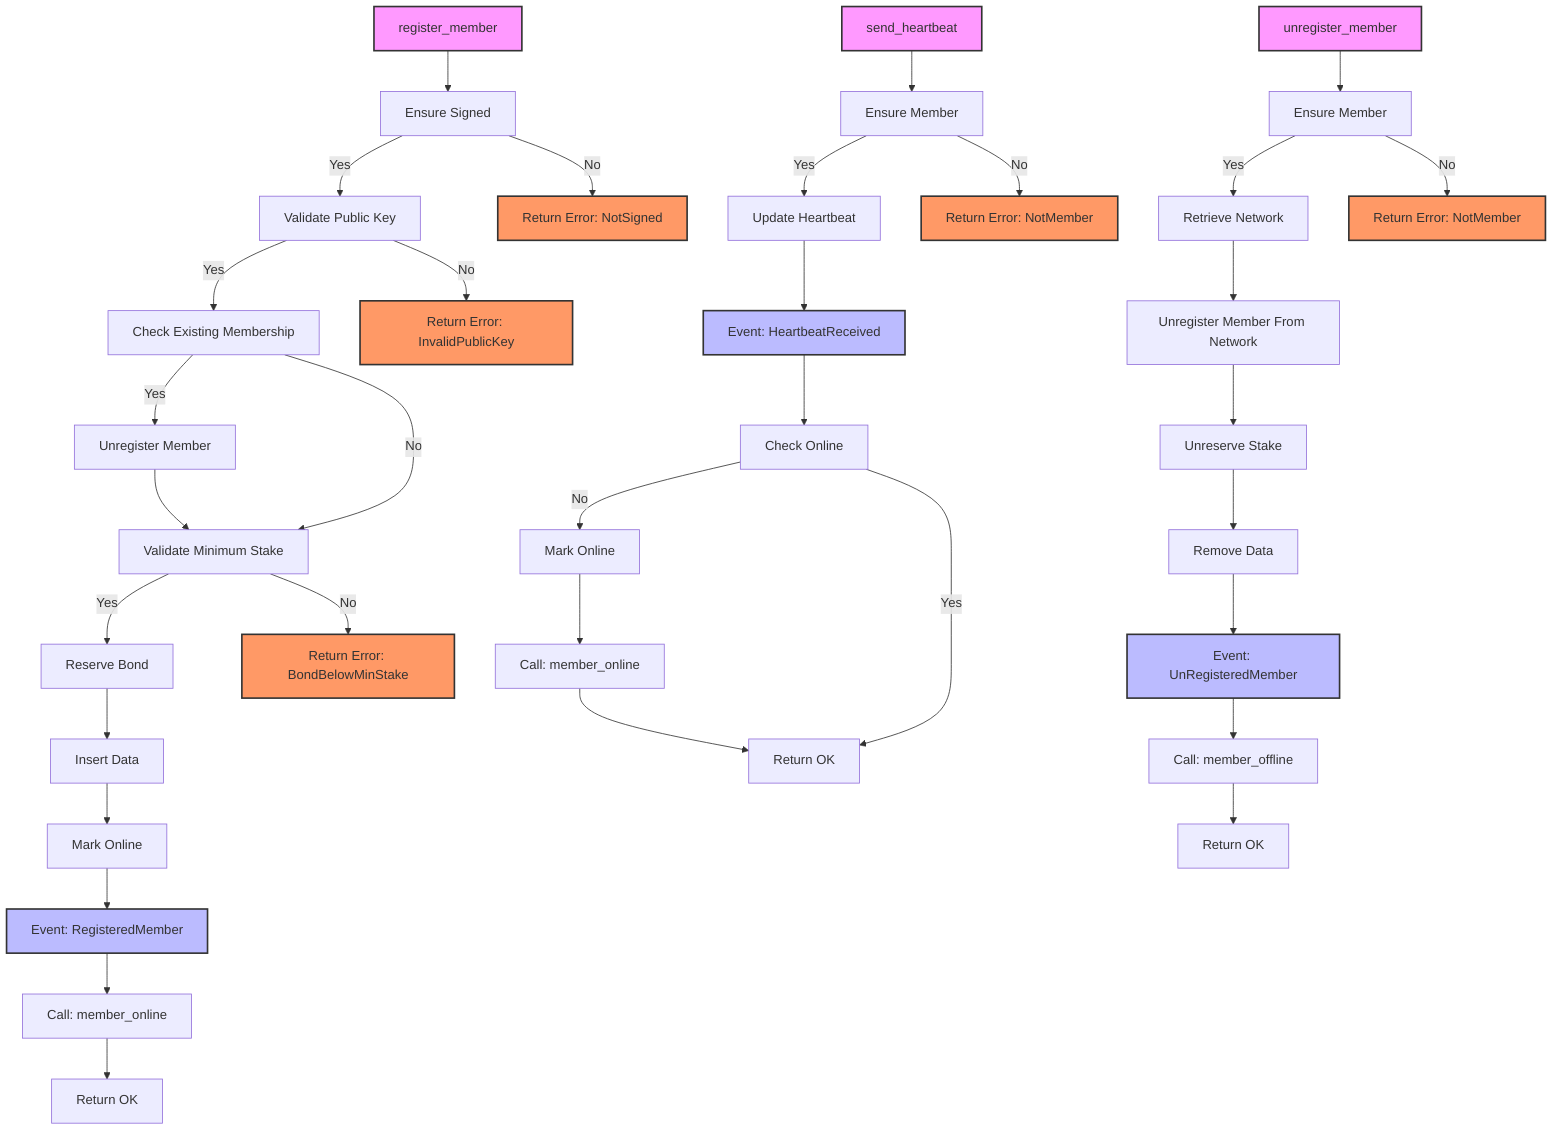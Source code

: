 flowchart TD
    
    B[register_member]
    C[send_heartbeat]
    D[unregister_member]
    B --> E[Ensure Signed]
    E -- Yes --> F[Validate Public Key]
    F -- Yes --> G[Check Existing Membership]
    G -- Yes --> H[Unregister Member]
    H --> I[Validate Minimum Stake]
    I -- Yes --> J[Reserve Bond]
    J --> K[Insert Data]
    K --> L[Mark Online]
    L --> M[Event: RegisteredMember]
    M --> N[Call: member_online]
    N --> O[Return OK]
    F -- No --> O1[Return Error: InvalidPublicKey]
    G -- No --> I
    I -- No --> O2[Return Error: BondBelowMinStake]
    E -- No --> O3[Return Error: NotSigned]
    C --> P[Ensure Member]
    P -- Yes --> Q[Update Heartbeat]
    Q --> R[Event: HeartbeatReceived]
    R --> S[Check Online]
    S -- No --> T[Mark Online]
    T --> U[Call: member_online]
    U --> V[Return OK]
    S -- Yes --> V[Return OK]
    P -- No --> V1[Return Error: NotMember]
    D --> W[Ensure Member]
    W -- Yes --> X[Retrieve Network]
    X --> Y[Unregister Member From Network]
    Y --> Z[Unreserve Stake]
    Z --> AA[Remove Data]
    AA --> AB[Event: UnRegisteredMember]
    AB --> AC[Call: member_offline]
    AC --> AD[Return OK]
    W -- No --> AD1[Return Error: NotMember]
    
        %% style extrinsics
		style B fill:#f9f,stroke:#333,stroke-width:2px;
		style C fill:#f9f,stroke:#333,stroke-width:2px;
		style D fill:#f9f,stroke:#333,stroke-width:2px;

		
		%% style errors
		style AD1 fill:#f96,stroke:#333,stroke-width:2px;
		style V1 fill:#f96,stroke:#333,stroke-width:2px;
		style O2 fill:#f96,stroke:#333,stroke-width:2px;
		style O3 fill:#f96,stroke:#333,stroke-width:2px;
		style O1 fill:#f96,stroke:#333,stroke-width:2px;

		
		%% style events
		style AB fill:#bbf,stroke:#333,stroke-width:2px;
		style R fill:#bbf,stroke:#333,stroke-width:2px;
		style M fill:#bbf,stroke:#333,stroke-width:2px;